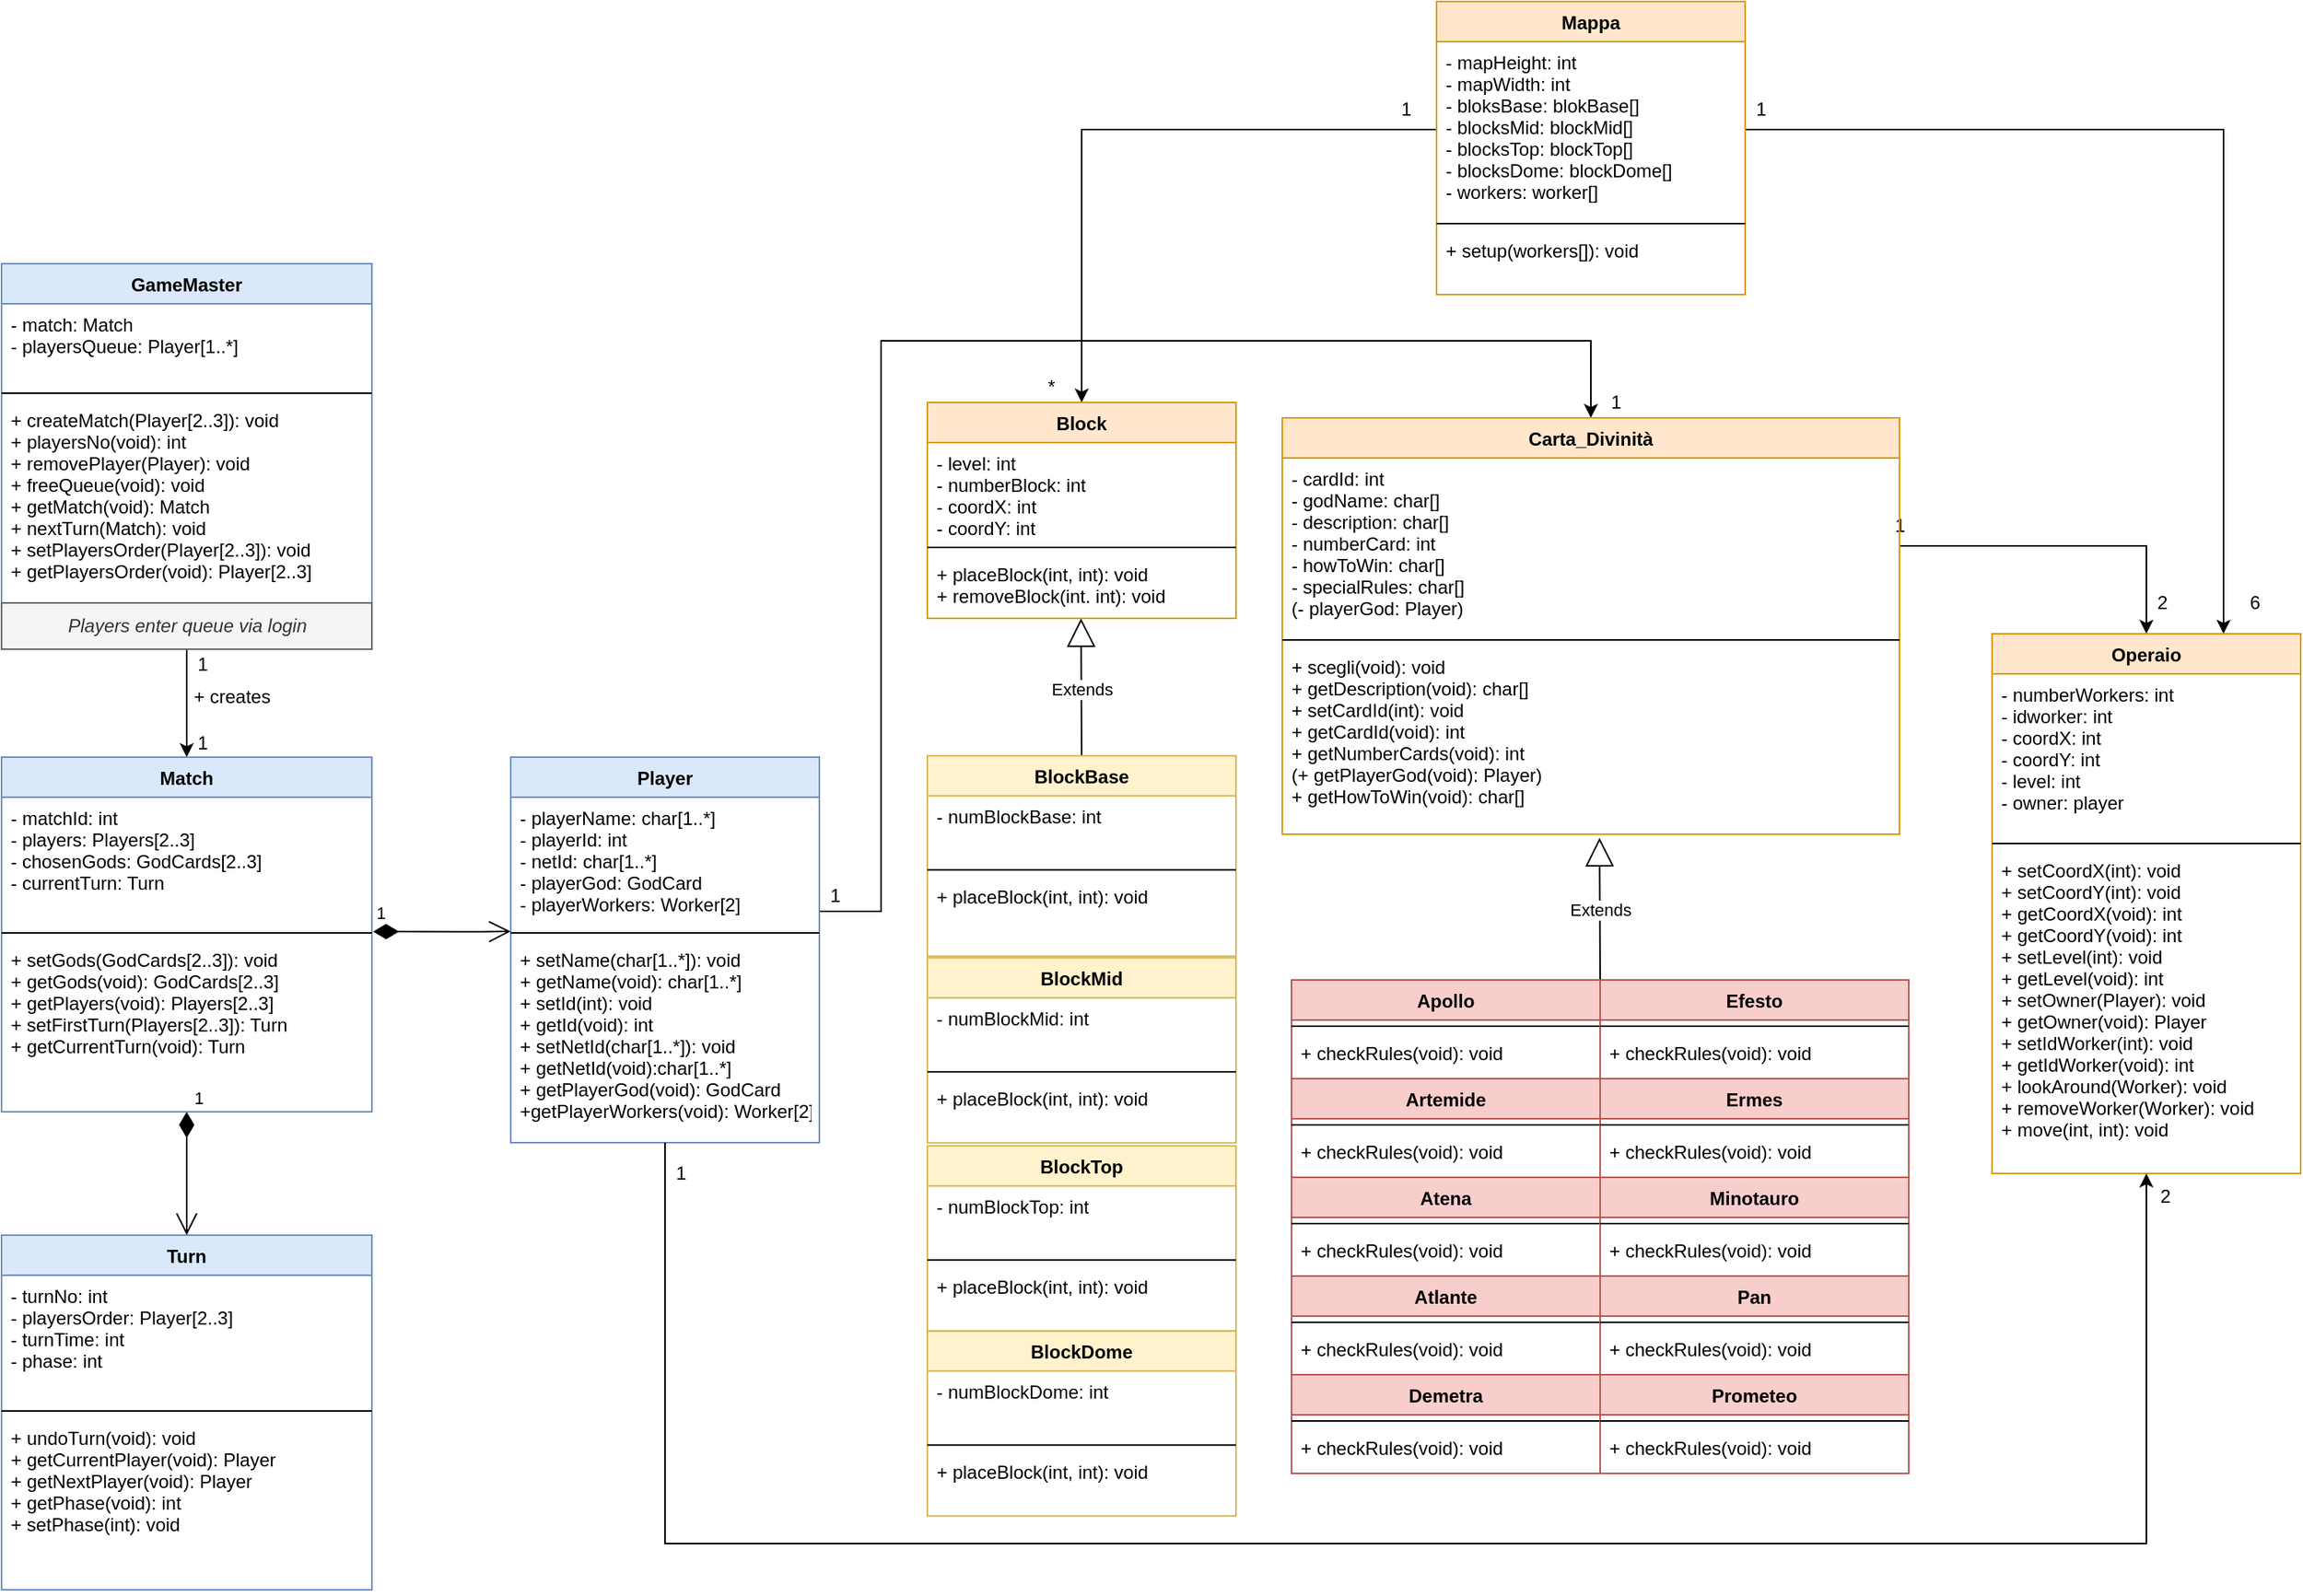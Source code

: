 <mxfile version="12.8.5" type="device"><diagram id="DSFFDYh1hTXm7wN9btUD" name="Page-1"><mxGraphModel dx="865" dy="1585" grid="1" gridSize="10" guides="1" tooltips="1" connect="1" arrows="1" fold="1" page="1" pageScale="1" pageWidth="827" pageHeight="1169" math="0" shadow="0"><root><mxCell id="0"/><mxCell id="1" parent="0"/><mxCell id="mtcGTTgKp7FWk8cJNMP0-1" value="GameMaster" style="swimlane;fontStyle=1;align=center;verticalAlign=top;childLayout=stackLayout;horizontal=1;startSize=26;horizontalStack=0;resizeParent=1;resizeParentMax=0;resizeLast=0;collapsible=1;marginBottom=0;fillColor=#dae8fc;strokeColor=#6c8ebf;" parent="1" vertex="1"><mxGeometry x="40" y="40" width="240" height="220" as="geometry"/></mxCell><mxCell id="mtcGTTgKp7FWk8cJNMP0-2" value="- match: Match&#10;- playersQueue: Player[1..*]&#10;" style="text;strokeColor=none;fillColor=none;align=left;verticalAlign=top;spacingLeft=4;spacingRight=4;overflow=hidden;rotatable=0;points=[[0,0.5],[1,0.5]];portConstraint=eastwest;" parent="mtcGTTgKp7FWk8cJNMP0-1" vertex="1"><mxGeometry y="26" width="240" height="54" as="geometry"/></mxCell><mxCell id="mtcGTTgKp7FWk8cJNMP0-3" value="" style="line;strokeWidth=1;fillColor=none;align=left;verticalAlign=middle;spacingTop=-1;spacingLeft=3;spacingRight=3;rotatable=0;labelPosition=right;points=[];portConstraint=eastwest;" parent="mtcGTTgKp7FWk8cJNMP0-1" vertex="1"><mxGeometry y="80" width="240" height="8" as="geometry"/></mxCell><mxCell id="mtcGTTgKp7FWk8cJNMP0-4" value="+ createMatch(Player[2..3]): void&#10;+ playersNo(void): int&#10;+ removePlayer(Player): void&#10;+ freeQueue(void): void&#10;+ getMatch(void): Match&#10;+ nextTurn(Match): void&#10;+ setPlayersOrder(Player[2..3]): void&#10;+ getPlayersOrder(void): Player[2..3]&#10;" style="text;strokeColor=none;fillColor=none;align=left;verticalAlign=top;spacingLeft=4;spacingRight=4;overflow=hidden;rotatable=0;points=[[0,0.5],[1,0.5]];portConstraint=eastwest;" parent="mtcGTTgKp7FWk8cJNMP0-1" vertex="1"><mxGeometry y="88" width="240" height="132" as="geometry"/></mxCell><mxCell id="mtcGTTgKp7FWk8cJNMP0-15" style="edgeStyle=orthogonalEdgeStyle;rounded=0;orthogonalLoop=1;jettySize=auto;html=1;entryX=0.5;entryY=0;entryDx=0;entryDy=0;" parent="1" source="mtcGTTgKp7FWk8cJNMP0-13" target="aNDrza3fnAuUQvZ54y8S-54" edge="1"><mxGeometry relative="1" as="geometry"><mxPoint x="160" y="370" as="targetPoint"/></mxGeometry></mxCell><mxCell id="mtcGTTgKp7FWk8cJNMP0-13" value="Players enter queue via login" style="html=1;dropTarget=0;fillColor=#f5f5f5;strokeColor=#666666;fontColor=#333333;glass=0;rounded=0;shadow=0;comic=0;fontStyle=2" parent="1" vertex="1"><mxGeometry x="40" y="260" width="240" height="30" as="geometry"/></mxCell><mxCell id="mtcGTTgKp7FWk8cJNMP0-16" value="1" style="text;html=1;align=center;verticalAlign=middle;resizable=0;points=[];autosize=1;" parent="1" vertex="1"><mxGeometry x="160" y="290" width="20" height="20" as="geometry"/></mxCell><mxCell id="mtcGTTgKp7FWk8cJNMP0-17" value="1" style="text;html=1;align=center;verticalAlign=middle;resizable=0;points=[];autosize=1;" parent="1" vertex="1"><mxGeometry x="160" y="341" width="20" height="20" as="geometry"/></mxCell><mxCell id="mtcGTTgKp7FWk8cJNMP0-18" value="+ creates" style="text;html=1;align=center;verticalAlign=middle;resizable=0;points=[];autosize=1;" parent="1" vertex="1"><mxGeometry x="154" y="311" width="70" height="20" as="geometry"/></mxCell><mxCell id="mtcGTTgKp7FWk8cJNMP0-22" value="1" style="endArrow=open;html=1;endSize=12;startArrow=diamondThin;startSize=14;startFill=1;edgeStyle=orthogonalEdgeStyle;align=left;verticalAlign=bottom;entryX=0.5;entryY=0;entryDx=0;entryDy=0;" parent="1" source="aNDrza3fnAuUQvZ54y8S-57" target="aNDrza3fnAuUQvZ54y8S-58" edge="1"><mxGeometry x="-1" y="3" relative="1" as="geometry"><mxPoint x="170" y="689.17" as="sourcePoint"/><mxPoint x="330" y="631" as="targetPoint"/><Array as="points"><mxPoint x="160" y="641"/><mxPoint x="160" y="641"/></Array></mxGeometry></mxCell><mxCell id="aNDrza3fnAuUQvZ54y8S-58" value="Turn" style="swimlane;fontStyle=1;align=center;verticalAlign=top;childLayout=stackLayout;horizontal=1;startSize=26;horizontalStack=0;resizeParent=1;resizeParentMax=0;resizeLast=0;collapsible=1;marginBottom=0;fillColor=#dae8fc;strokeColor=#6c8ebf;" parent="1" vertex="1"><mxGeometry x="40" y="670" width="240" height="230" as="geometry"/></mxCell><mxCell id="G9c67qoCV8UoM2n5RuRE-8" value="- turnNo: int&#10;- playersOrder: Player[2..3]&#10;- turnTime: int&#10;- phase: int" style="text;strokeColor=none;fillColor=none;align=left;verticalAlign=top;spacingLeft=4;spacingRight=4;overflow=hidden;rotatable=0;points=[[0,0.5],[1,0.5]];portConstraint=eastwest;" parent="aNDrza3fnAuUQvZ54y8S-58" vertex="1"><mxGeometry y="26" width="240" height="84" as="geometry"/></mxCell><mxCell id="aNDrza3fnAuUQvZ54y8S-60" value="" style="line;strokeWidth=1;fillColor=none;align=left;verticalAlign=middle;spacingTop=-1;spacingLeft=3;spacingRight=3;rotatable=0;labelPosition=right;points=[];portConstraint=eastwest;" parent="aNDrza3fnAuUQvZ54y8S-58" vertex="1"><mxGeometry y="110" width="240" height="8" as="geometry"/></mxCell><mxCell id="aNDrza3fnAuUQvZ54y8S-61" value="+ undoTurn(void): void&#10;+ getCurrentPlayer(void): Player&#10;+ getNextPlayer(void): Player&#10;+ getPhase(void): int&#10;+ setPhase(int): void" style="text;strokeColor=none;fillColor=none;align=left;verticalAlign=top;spacingLeft=4;spacingRight=4;overflow=hidden;rotatable=0;points=[[0,0.5],[1,0.5]];portConstraint=eastwest;" parent="aNDrza3fnAuUQvZ54y8S-58" vertex="1"><mxGeometry y="118" width="240" height="112" as="geometry"/></mxCell><mxCell id="aNDrza3fnAuUQvZ54y8S-54" value="Match" style="swimlane;fontStyle=1;align=center;verticalAlign=top;childLayout=stackLayout;horizontal=1;startSize=26;horizontalStack=0;resizeParent=1;resizeParentMax=0;resizeLast=0;collapsible=1;marginBottom=0;fillColor=#dae8fc;strokeColor=#6c8ebf;" parent="1" vertex="1"><mxGeometry x="40" y="360" width="240" height="230" as="geometry"/></mxCell><mxCell id="aNDrza3fnAuUQvZ54y8S-55" value="- matchId: int&#10;- players: Players[2..3]&#10;- chosenGods: GodCards[2..3]&#10;- currentTurn: Turn" style="text;strokeColor=none;fillColor=none;align=left;verticalAlign=top;spacingLeft=4;spacingRight=4;overflow=hidden;rotatable=0;points=[[0,0.5],[1,0.5]];portConstraint=eastwest;" parent="aNDrza3fnAuUQvZ54y8S-54" vertex="1"><mxGeometry y="26" width="240" height="84" as="geometry"/></mxCell><mxCell id="aNDrza3fnAuUQvZ54y8S-56" value="" style="line;strokeWidth=1;fillColor=none;align=left;verticalAlign=middle;spacingTop=-1;spacingLeft=3;spacingRight=3;rotatable=0;labelPosition=right;points=[];portConstraint=eastwest;" parent="aNDrza3fnAuUQvZ54y8S-54" vertex="1"><mxGeometry y="110" width="240" height="8" as="geometry"/></mxCell><mxCell id="aNDrza3fnAuUQvZ54y8S-57" value="+ setGods(GodCards[2..3]): void&#10;+ getGods(void): GodCards[2..3]&#10;+ getPlayers(void): Players[2..3]&#10;+ setFirstTurn(Players[2..3]): Turn&#10;+ getCurrentTurn(void): Turn" style="text;strokeColor=none;fillColor=none;align=left;verticalAlign=top;spacingLeft=4;spacingRight=4;overflow=hidden;rotatable=0;points=[[0,0.5],[1,0.5]];portConstraint=eastwest;" parent="aNDrza3fnAuUQvZ54y8S-54" vertex="1"><mxGeometry y="118" width="240" height="112" as="geometry"/></mxCell><mxCell id="mtcGTTgKp7FWk8cJNMP0-37" style="edgeStyle=orthogonalEdgeStyle;rounded=0;orthogonalLoop=1;jettySize=auto;html=1;entryX=0.5;entryY=0;entryDx=0;entryDy=0;" parent="1" source="aNDrza3fnAuUQvZ54y8S-1" target="aNDrza3fnAuUQvZ54y8S-82" edge="1"><mxGeometry relative="1" as="geometry"><Array as="points"><mxPoint x="610" y="460"/><mxPoint x="610" y="90"/><mxPoint x="1070" y="90"/></Array></mxGeometry></mxCell><mxCell id="aNDrza3fnAuUQvZ54y8S-1" value="Player" style="swimlane;fontStyle=1;align=center;verticalAlign=top;childLayout=stackLayout;horizontal=1;startSize=26;horizontalStack=0;resizeParent=1;resizeParentMax=0;resizeLast=0;collapsible=1;marginBottom=0;fillColor=#dae8fc;strokeColor=#6c8ebf;" parent="1" vertex="1"><mxGeometry x="370" y="360" width="200" height="250" as="geometry"/></mxCell><mxCell id="aNDrza3fnAuUQvZ54y8S-2" value="- playerName: char[1..*]&#10;- playerId: int&#10;- netId: char[1..*]&#10;- playerGod: GodCard&#10;- playerWorkers: Worker[2]" style="text;strokeColor=none;fillColor=none;align=left;verticalAlign=top;spacingLeft=4;spacingRight=4;overflow=hidden;rotatable=0;points=[[0,0.5],[1,0.5]];portConstraint=eastwest;" parent="aNDrza3fnAuUQvZ54y8S-1" vertex="1"><mxGeometry y="26" width="200" height="84" as="geometry"/></mxCell><mxCell id="aNDrza3fnAuUQvZ54y8S-90" value="" style="line;strokeWidth=1;fillColor=none;align=left;verticalAlign=middle;spacingTop=-1;spacingLeft=3;spacingRight=3;rotatable=0;labelPosition=right;points=[];portConstraint=eastwest;" parent="aNDrza3fnAuUQvZ54y8S-1" vertex="1"><mxGeometry y="110" width="200" height="8" as="geometry"/></mxCell><mxCell id="aNDrza3fnAuUQvZ54y8S-4" value="+ setName(char[1..*]): void&#10;+ getName(void): char[1..*]&#10;+ setId(int): void&#10;+ getId(void): int&#10;+ setNetId(char[1..*]): void&#10;+ getNetId(void):char[1..*]&#10;+ getPlayerGod(void): GodCard&#10;+getPlayerWorkers(void): Worker[2]&#10;" style="text;strokeColor=none;fillColor=none;align=left;verticalAlign=top;spacingLeft=4;spacingRight=4;overflow=hidden;rotatable=0;points=[[0,0.5],[1,0.5]];portConstraint=eastwest;" parent="aNDrza3fnAuUQvZ54y8S-1" vertex="1"><mxGeometry y="118" width="200" height="132" as="geometry"/></mxCell><mxCell id="mtcGTTgKp7FWk8cJNMP0-25" value="1" style="endArrow=open;html=1;endSize=12;startArrow=diamondThin;startSize=14;startFill=1;edgeStyle=orthogonalEdgeStyle;align=left;verticalAlign=bottom;exitX=1.003;exitY=0.396;exitDx=0;exitDy=0;exitPerimeter=0;" parent="1" source="aNDrza3fnAuUQvZ54y8S-56" edge="1"><mxGeometry x="-1" y="3" relative="1" as="geometry"><mxPoint x="330" y="610" as="sourcePoint"/><mxPoint x="370" y="473" as="targetPoint"/><Array as="points"><mxPoint x="350" y="473"/><mxPoint x="350" y="473"/></Array></mxGeometry></mxCell><mxCell id="mtcGTTgKp7FWk8cJNMP0-26" style="edgeStyle=orthogonalEdgeStyle;rounded=0;orthogonalLoop=1;jettySize=auto;html=1;entryX=0.5;entryY=0;entryDx=0;entryDy=0;" parent="1" source="aNDrza3fnAuUQvZ54y8S-83" target="aNDrza3fnAuUQvZ54y8S-16" edge="1"><mxGeometry relative="1" as="geometry"/></mxCell><mxCell id="mtcGTTgKp7FWk8cJNMP0-27" value="1" style="text;html=1;align=center;verticalAlign=middle;resizable=0;points=[];autosize=1;" parent="1" vertex="1"><mxGeometry x="1260" y="200" width="20" height="20" as="geometry"/></mxCell><mxCell id="mtcGTTgKp7FWk8cJNMP0-28" value="2" style="text;html=1;align=center;verticalAlign=middle;resizable=0;points=[];autosize=1;" parent="1" vertex="1"><mxGeometry x="1430" y="250" width="20" height="20" as="geometry"/></mxCell><mxCell id="mtcGTTgKp7FWk8cJNMP0-29" value="Extends" style="endArrow=block;endSize=16;endFill=0;html=1;exitX=0;exitY=0;exitDx=0;exitDy=0;entryX=0.514;entryY=1.019;entryDx=0;entryDy=0;entryPerimeter=0;" parent="1" source="G9c67qoCV8UoM2n5RuRE-36" target="aNDrza3fnAuUQvZ54y8S-85" edge="1"><mxGeometry width="160" relative="1" as="geometry"><mxPoint x="990" y="470.0" as="sourcePoint"/><mxPoint x="1150" y="470.0" as="targetPoint"/></mxGeometry></mxCell><mxCell id="mtcGTTgKp7FWk8cJNMP0-30" value="Extends" style="endArrow=block;endSize=16;endFill=0;html=1;exitX=0;exitY=0;exitDx=0;exitDy=0;entryX=0.514;entryY=1.019;entryDx=0;entryDy=0;entryPerimeter=0;" parent="1" edge="1"><mxGeometry width="160" relative="1" as="geometry"><mxPoint x="739.98" y="362.18" as="sourcePoint"/><mxPoint x="739.58" y="269.998" as="targetPoint"/></mxGeometry></mxCell><mxCell id="mtcGTTgKp7FWk8cJNMP0-31" style="edgeStyle=orthogonalEdgeStyle;rounded=0;orthogonalLoop=1;jettySize=auto;html=1;entryX=0.75;entryY=0;entryDx=0;entryDy=0;" parent="1" source="aNDrza3fnAuUQvZ54y8S-30" target="aNDrza3fnAuUQvZ54y8S-16" edge="1"><mxGeometry relative="1" as="geometry"/></mxCell><mxCell id="mtcGTTgKp7FWk8cJNMP0-32" style="edgeStyle=orthogonalEdgeStyle;rounded=0;orthogonalLoop=1;jettySize=auto;html=1;" parent="1" source="aNDrza3fnAuUQvZ54y8S-30" target="aNDrza3fnAuUQvZ54y8S-86" edge="1"><mxGeometry relative="1" as="geometry"/></mxCell><mxCell id="aNDrza3fnAuUQvZ54y8S-82" value="Carta_Divinità" style="swimlane;fontStyle=1;align=center;verticalAlign=top;childLayout=stackLayout;horizontal=1;startSize=26;horizontalStack=0;resizeParent=1;resizeParentMax=0;resizeLast=0;collapsible=1;marginBottom=0;fillColor=#ffe6cc;strokeColor=#d79b00;" parent="1" vertex="1"><mxGeometry x="870" y="140" width="400" height="270" as="geometry"/></mxCell><mxCell id="aNDrza3fnAuUQvZ54y8S-83" value="- cardId: int&#10;- godName: char[]&#10;- description: char[]&#10;- numberCard: int&#10;- howToWin: char[]&#10;- specialRules: char[]&#10;(- playerGod: Player)" style="text;strokeColor=none;fillColor=none;align=left;verticalAlign=top;spacingLeft=4;spacingRight=4;overflow=hidden;rotatable=0;points=[[0,0.5],[1,0.5]];portConstraint=eastwest;" parent="aNDrza3fnAuUQvZ54y8S-82" vertex="1"><mxGeometry y="26" width="400" height="114" as="geometry"/></mxCell><mxCell id="aNDrza3fnAuUQvZ54y8S-84" value="" style="line;strokeWidth=1;fillColor=none;align=left;verticalAlign=middle;spacingTop=-1;spacingLeft=3;spacingRight=3;rotatable=0;labelPosition=right;points=[];portConstraint=eastwest;" parent="aNDrza3fnAuUQvZ54y8S-82" vertex="1"><mxGeometry y="140" width="400" height="8" as="geometry"/></mxCell><mxCell id="aNDrza3fnAuUQvZ54y8S-85" value="+ scegli(void): void&#10;+ getDescription(void): char[]&#10;+ setCardId(int): void&#10;+ getCardId(void): int&#10;+ getNumberCards(void): int&#10;(+ getPlayerGod(void): Player)&#10;+ getHowToWin(void): char[]" style="text;strokeColor=none;fillColor=none;align=left;verticalAlign=top;spacingLeft=4;spacingRight=4;overflow=hidden;rotatable=0;points=[[0,0.5],[1,0.5]];portConstraint=eastwest;" parent="aNDrza3fnAuUQvZ54y8S-82" vertex="1"><mxGeometry y="148" width="400" height="122" as="geometry"/></mxCell><mxCell id="aNDrza3fnAuUQvZ54y8S-86" value="Block" style="swimlane;fontStyle=1;align=center;verticalAlign=top;childLayout=stackLayout;horizontal=1;startSize=26;horizontalStack=0;resizeParent=1;resizeParentMax=0;resizeLast=0;collapsible=1;marginBottom=0;fillColor=#ffe6cc;strokeColor=#d79b00;" parent="1" vertex="1"><mxGeometry x="640" y="130" width="200" height="140" as="geometry"/></mxCell><mxCell id="aNDrza3fnAuUQvZ54y8S-87" value="- level: int&#10;- numberBlock: int&#10;- coordX: int&#10;- coordY: int" style="text;strokeColor=none;fillColor=none;align=left;verticalAlign=top;spacingLeft=4;spacingRight=4;overflow=hidden;rotatable=0;points=[[0,0.5],[1,0.5]];portConstraint=eastwest;" parent="aNDrza3fnAuUQvZ54y8S-86" vertex="1"><mxGeometry y="26" width="200" height="64" as="geometry"/></mxCell><mxCell id="aNDrza3fnAuUQvZ54y8S-88" value="" style="line;strokeWidth=1;fillColor=none;align=left;verticalAlign=middle;spacingTop=-1;spacingLeft=3;spacingRight=3;rotatable=0;labelPosition=right;points=[];portConstraint=eastwest;" parent="aNDrza3fnAuUQvZ54y8S-86" vertex="1"><mxGeometry y="90" width="200" height="8" as="geometry"/></mxCell><mxCell id="aNDrza3fnAuUQvZ54y8S-89" value="+ placeBlock(int, int): void&#10;+ removeBlock(int. int): void" style="text;strokeColor=none;fillColor=none;align=left;verticalAlign=top;spacingLeft=4;spacingRight=4;overflow=hidden;rotatable=0;points=[[0,0.5],[1,0.5]];portConstraint=eastwest;" parent="aNDrza3fnAuUQvZ54y8S-86" vertex="1"><mxGeometry y="98" width="200" height="42" as="geometry"/></mxCell><mxCell id="aNDrza3fnAuUQvZ54y8S-16" value="Operaio" style="swimlane;fontStyle=1;align=center;verticalAlign=top;childLayout=stackLayout;horizontal=1;startSize=26;horizontalStack=0;resizeParent=1;resizeParentMax=0;resizeLast=0;collapsible=1;marginBottom=0;fillColor=#ffe6cc;strokeColor=#d79b00;" parent="1" vertex="1"><mxGeometry x="1330" y="280.0" width="200" height="350" as="geometry"/></mxCell><mxCell id="aNDrza3fnAuUQvZ54y8S-18" value="- numberWorkers: int&#10;- idworker: int&#10;- coordX: int&#10;- coordY: int&#10;- level: int&#10;- owner: player" style="text;strokeColor=none;fillColor=none;align=left;verticalAlign=top;spacingLeft=4;spacingRight=4;overflow=hidden;rotatable=0;points=[[0,0.5],[1,0.5]];portConstraint=eastwest;" parent="aNDrza3fnAuUQvZ54y8S-16" vertex="1"><mxGeometry y="26" width="200" height="106" as="geometry"/></mxCell><mxCell id="aNDrza3fnAuUQvZ54y8S-17" value="" style="line;strokeWidth=1;fillColor=none;align=left;verticalAlign=middle;spacingTop=-1;spacingLeft=3;spacingRight=3;rotatable=0;labelPosition=right;points=[];portConstraint=eastwest;" parent="aNDrza3fnAuUQvZ54y8S-16" vertex="1"><mxGeometry y="132" width="200" height="8" as="geometry"/></mxCell><mxCell id="aNDrza3fnAuUQvZ54y8S-19" value="+ setCoordX(int): void&#10;+ setCoordY(int): void&#10;+ getCoordX(void): int&#10;+ getCoordY(void): int&#10;+ setLevel(int): void&#10;+ getLevel(void): int&#10;+ setOwner(Player): void&#10;+ getOwner(void): Player&#10;+ setIdWorker(int): void&#10;+ getIdWorker(void): int&#10;+ lookAround(Worker): void&#10;+ removeWorker(Worker): void&#10;+ move(int, int): void" style="text;strokeColor=none;fillColor=none;align=left;verticalAlign=top;spacingLeft=4;spacingRight=4;overflow=hidden;rotatable=0;points=[[0,0.5],[1,0.5]];portConstraint=eastwest;" parent="aNDrza3fnAuUQvZ54y8S-16" vertex="1"><mxGeometry y="140" width="200" height="210" as="geometry"/></mxCell><mxCell id="aNDrza3fnAuUQvZ54y8S-48" value="BlockDome" style="swimlane;fontStyle=1;align=center;verticalAlign=top;childLayout=stackLayout;horizontal=1;startSize=26;horizontalStack=0;resizeParent=1;resizeParentMax=0;resizeLast=0;collapsible=1;marginBottom=0;fillColor=#fff2cc;strokeColor=#d6b656;" parent="1" vertex="1"><mxGeometry x="640" y="732.18" width="200" height="120" as="geometry"/></mxCell><mxCell id="aNDrza3fnAuUQvZ54y8S-50" value="- numBlockDome: int&#10;" style="text;strokeColor=none;fillColor=none;align=left;verticalAlign=top;spacingLeft=4;spacingRight=4;overflow=hidden;rotatable=0;points=[[0,0.5],[1,0.5]];portConstraint=eastwest;" parent="aNDrza3fnAuUQvZ54y8S-48" vertex="1"><mxGeometry y="26" width="200" height="44" as="geometry"/></mxCell><mxCell id="aNDrza3fnAuUQvZ54y8S-49" value="" style="line;strokeWidth=1;fillColor=none;align=left;verticalAlign=middle;spacingTop=-1;spacingLeft=3;spacingRight=3;rotatable=0;labelPosition=right;points=[];portConstraint=eastwest;" parent="aNDrza3fnAuUQvZ54y8S-48" vertex="1"><mxGeometry y="70" width="200" height="8" as="geometry"/></mxCell><mxCell id="aNDrza3fnAuUQvZ54y8S-51" value="+ placeBlock(int, int): void&#10;" style="text;strokeColor=none;fillColor=none;align=left;verticalAlign=top;spacingLeft=4;spacingRight=4;overflow=hidden;rotatable=0;points=[[0,0.5],[1,0.5]];portConstraint=eastwest;" parent="aNDrza3fnAuUQvZ54y8S-48" vertex="1"><mxGeometry y="78" width="200" height="42" as="geometry"/></mxCell><mxCell id="aNDrza3fnAuUQvZ54y8S-32" value="BlockBase" style="swimlane;fontStyle=1;align=center;verticalAlign=top;childLayout=stackLayout;horizontal=1;startSize=26;horizontalStack=0;resizeParent=1;resizeParentMax=0;resizeLast=0;collapsible=1;marginBottom=0;fillColor=#fff2cc;strokeColor=#d6b656;" parent="1" vertex="1"><mxGeometry x="640" y="359.18" width="200" height="130" as="geometry"/></mxCell><mxCell id="aNDrza3fnAuUQvZ54y8S-34" value="- numBlockBase: int&#10;" style="text;strokeColor=none;fillColor=none;align=left;verticalAlign=top;spacingLeft=4;spacingRight=4;overflow=hidden;rotatable=0;points=[[0,0.5],[1,0.5]];portConstraint=eastwest;" parent="aNDrza3fnAuUQvZ54y8S-32" vertex="1"><mxGeometry y="26" width="200" height="44" as="geometry"/></mxCell><mxCell id="aNDrza3fnAuUQvZ54y8S-33" value="" style="line;strokeWidth=1;fillColor=none;align=left;verticalAlign=middle;spacingTop=-1;spacingLeft=3;spacingRight=3;rotatable=0;labelPosition=right;points=[];portConstraint=eastwest;" parent="aNDrza3fnAuUQvZ54y8S-32" vertex="1"><mxGeometry y="70" width="200" height="8" as="geometry"/></mxCell><mxCell id="aNDrza3fnAuUQvZ54y8S-35" value="+ placeBlock(int, int): void&#10;" style="text;align=left;verticalAlign=top;spacingLeft=4;spacingRight=4;overflow=hidden;rotatable=0;points=[[0,0.5],[1,0.5]];portConstraint=eastwest;" parent="aNDrza3fnAuUQvZ54y8S-32" vertex="1"><mxGeometry y="78" width="200" height="52" as="geometry"/></mxCell><mxCell id="aNDrza3fnAuUQvZ54y8S-40" value="BlockTop" style="swimlane;fontStyle=1;align=center;verticalAlign=top;childLayout=stackLayout;horizontal=1;startSize=26;horizontalStack=0;resizeParent=1;resizeParentMax=0;resizeLast=0;collapsible=1;marginBottom=0;fillColor=#fff2cc;strokeColor=#d6b656;" parent="1" vertex="1"><mxGeometry x="640" y="612.18" width="200" height="120" as="geometry"/></mxCell><mxCell id="aNDrza3fnAuUQvZ54y8S-42" value="- numBlockTop: int&#10;" style="text;strokeColor=none;fillColor=none;align=left;verticalAlign=top;spacingLeft=4;spacingRight=4;overflow=hidden;rotatable=0;points=[[0,0.5],[1,0.5]];portConstraint=eastwest;" parent="aNDrza3fnAuUQvZ54y8S-40" vertex="1"><mxGeometry y="26" width="200" height="44" as="geometry"/></mxCell><mxCell id="aNDrza3fnAuUQvZ54y8S-41" value="" style="line;strokeWidth=1;fillColor=none;align=left;verticalAlign=middle;spacingTop=-1;spacingLeft=3;spacingRight=3;rotatable=0;labelPosition=right;points=[];portConstraint=eastwest;" parent="aNDrza3fnAuUQvZ54y8S-40" vertex="1"><mxGeometry y="70" width="200" height="8" as="geometry"/></mxCell><mxCell id="aNDrza3fnAuUQvZ54y8S-43" value="+ placeBlock(int, int): void&#10;" style="text;strokeColor=none;fillColor=none;align=left;verticalAlign=top;spacingLeft=4;spacingRight=4;overflow=hidden;rotatable=0;points=[[0,0.5],[1,0.5]];portConstraint=eastwest;" parent="aNDrza3fnAuUQvZ54y8S-40" vertex="1"><mxGeometry y="78" width="200" height="42" as="geometry"/></mxCell><mxCell id="aNDrza3fnAuUQvZ54y8S-36" value="BlockMid" style="swimlane;fontStyle=1;align=center;verticalAlign=top;childLayout=stackLayout;horizontal=1;startSize=26;horizontalStack=0;resizeParent=1;resizeParentMax=0;resizeLast=0;collapsible=1;marginBottom=0;fillColor=#fff2cc;strokeColor=#d6b656;" parent="1" vertex="1"><mxGeometry x="640" y="490.18" width="200" height="120" as="geometry"/></mxCell><mxCell id="aNDrza3fnAuUQvZ54y8S-38" value="- numBlockMid: int&#10;" style="text;strokeColor=none;fillColor=none;align=left;verticalAlign=top;spacingLeft=4;spacingRight=4;overflow=hidden;rotatable=0;points=[[0,0.5],[1,0.5]];portConstraint=eastwest;" parent="aNDrza3fnAuUQvZ54y8S-36" vertex="1"><mxGeometry y="26" width="200" height="44" as="geometry"/></mxCell><mxCell id="aNDrza3fnAuUQvZ54y8S-37" value="" style="line;strokeWidth=1;fillColor=none;align=left;verticalAlign=middle;spacingTop=-1;spacingLeft=3;spacingRight=3;rotatable=0;labelPosition=right;points=[];portConstraint=eastwest;" parent="aNDrza3fnAuUQvZ54y8S-36" vertex="1"><mxGeometry y="70" width="200" height="8" as="geometry"/></mxCell><mxCell id="aNDrza3fnAuUQvZ54y8S-39" value="+ placeBlock(int, int): void&#10;" style="text;strokeColor=none;fillColor=none;align=left;verticalAlign=top;spacingLeft=4;spacingRight=4;overflow=hidden;rotatable=0;points=[[0,0.5],[1,0.5]];portConstraint=eastwest;" parent="aNDrza3fnAuUQvZ54y8S-36" vertex="1"><mxGeometry y="78" width="200" height="42" as="geometry"/></mxCell><mxCell id="aNDrza3fnAuUQvZ54y8S-12" value="Apollo" style="swimlane;fontStyle=1;align=center;verticalAlign=top;childLayout=stackLayout;horizontal=1;startSize=26;horizontalStack=0;resizeParent=1;resizeParentMax=0;resizeLast=0;collapsible=1;marginBottom=0;fillColor=#f8cecc;strokeColor=#b85450;" parent="1" vertex="1"><mxGeometry x="876" y="504.5" width="200" height="64" as="geometry"/></mxCell><mxCell id="aNDrza3fnAuUQvZ54y8S-13" value="" style="line;strokeWidth=1;align=left;verticalAlign=middle;spacingTop=-1;spacingLeft=3;spacingRight=3;rotatable=0;labelPosition=right;points=[];portConstraint=eastwest;" parent="aNDrza3fnAuUQvZ54y8S-12" vertex="1"><mxGeometry y="26" width="200" height="8" as="geometry"/></mxCell><mxCell id="aNDrza3fnAuUQvZ54y8S-15" value="+ checkRules(void): void" style="text;align=left;verticalAlign=top;spacingLeft=4;spacingRight=4;overflow=hidden;rotatable=0;points=[[0,0.5],[1,0.5]];portConstraint=eastwest;" parent="aNDrza3fnAuUQvZ54y8S-12" vertex="1"><mxGeometry y="34" width="200" height="30" as="geometry"/></mxCell><mxCell id="G9c67qoCV8UoM2n5RuRE-24" value="Artemide" style="swimlane;fontStyle=1;align=center;verticalAlign=top;childLayout=stackLayout;horizontal=1;startSize=26;horizontalStack=0;resizeParent=1;resizeParentMax=0;resizeLast=0;collapsible=1;marginBottom=0;fillColor=#f8cecc;strokeColor=#b85450;" parent="1" vertex="1"><mxGeometry x="876" y="568.5" width="200" height="64" as="geometry"/></mxCell><mxCell id="G9c67qoCV8UoM2n5RuRE-25" value="" style="line;strokeWidth=1;align=left;verticalAlign=middle;spacingTop=-1;spacingLeft=3;spacingRight=3;rotatable=0;labelPosition=right;points=[];portConstraint=eastwest;" parent="G9c67qoCV8UoM2n5RuRE-24" vertex="1"><mxGeometry y="26" width="200" height="8" as="geometry"/></mxCell><mxCell id="G9c67qoCV8UoM2n5RuRE-26" value="+ checkRules(void): void" style="text;align=left;verticalAlign=top;spacingLeft=4;spacingRight=4;overflow=hidden;rotatable=0;points=[[0,0.5],[1,0.5]];portConstraint=eastwest;" parent="G9c67qoCV8UoM2n5RuRE-24" vertex="1"><mxGeometry y="34" width="200" height="30" as="geometry"/></mxCell><mxCell id="G9c67qoCV8UoM2n5RuRE-27" value="Atena" style="swimlane;fontStyle=1;align=center;verticalAlign=top;childLayout=stackLayout;horizontal=1;startSize=26;horizontalStack=0;resizeParent=1;resizeParentMax=0;resizeLast=0;collapsible=1;marginBottom=0;fillColor=#f8cecc;strokeColor=#b85450;" parent="1" vertex="1"><mxGeometry x="876" y="632.5" width="200" height="64" as="geometry"/></mxCell><mxCell id="G9c67qoCV8UoM2n5RuRE-28" value="" style="line;strokeWidth=1;align=left;verticalAlign=middle;spacingTop=-1;spacingLeft=3;spacingRight=3;rotatable=0;labelPosition=right;points=[];portConstraint=eastwest;" parent="G9c67qoCV8UoM2n5RuRE-27" vertex="1"><mxGeometry y="26" width="200" height="8" as="geometry"/></mxCell><mxCell id="G9c67qoCV8UoM2n5RuRE-29" value="+ checkRules(void): void" style="text;align=left;verticalAlign=top;spacingLeft=4;spacingRight=4;overflow=hidden;rotatable=0;points=[[0,0.5],[1,0.5]];portConstraint=eastwest;" parent="G9c67qoCV8UoM2n5RuRE-27" vertex="1"><mxGeometry y="34" width="200" height="30" as="geometry"/></mxCell><mxCell id="G9c67qoCV8UoM2n5RuRE-30" value="Atlante" style="swimlane;fontStyle=1;align=center;verticalAlign=top;childLayout=stackLayout;horizontal=1;startSize=26;horizontalStack=0;resizeParent=1;resizeParentMax=0;resizeLast=0;collapsible=1;marginBottom=0;fillColor=#f8cecc;strokeColor=#b85450;" parent="1" vertex="1"><mxGeometry x="876" y="696.5" width="200" height="64" as="geometry"/></mxCell><mxCell id="G9c67qoCV8UoM2n5RuRE-31" value="" style="line;strokeWidth=1;align=left;verticalAlign=middle;spacingTop=-1;spacingLeft=3;spacingRight=3;rotatable=0;labelPosition=right;points=[];portConstraint=eastwest;" parent="G9c67qoCV8UoM2n5RuRE-30" vertex="1"><mxGeometry y="26" width="200" height="8" as="geometry"/></mxCell><mxCell id="G9c67qoCV8UoM2n5RuRE-32" value="+ checkRules(void): void" style="text;align=left;verticalAlign=top;spacingLeft=4;spacingRight=4;overflow=hidden;rotatable=0;points=[[0,0.5],[1,0.5]];portConstraint=eastwest;" parent="G9c67qoCV8UoM2n5RuRE-30" vertex="1"><mxGeometry y="34" width="200" height="30" as="geometry"/></mxCell><mxCell id="G9c67qoCV8UoM2n5RuRE-33" value="Demetra" style="swimlane;fontStyle=1;align=center;verticalAlign=top;childLayout=stackLayout;horizontal=1;startSize=26;horizontalStack=0;resizeParent=1;resizeParentMax=0;resizeLast=0;collapsible=1;marginBottom=0;fillColor=#f8cecc;strokeColor=#b85450;" parent="1" vertex="1"><mxGeometry x="876" y="760.5" width="200" height="64" as="geometry"/></mxCell><mxCell id="G9c67qoCV8UoM2n5RuRE-34" value="" style="line;strokeWidth=1;align=left;verticalAlign=middle;spacingTop=-1;spacingLeft=3;spacingRight=3;rotatable=0;labelPosition=right;points=[];portConstraint=eastwest;" parent="G9c67qoCV8UoM2n5RuRE-33" vertex="1"><mxGeometry y="26" width="200" height="8" as="geometry"/></mxCell><mxCell id="G9c67qoCV8UoM2n5RuRE-35" value="+ checkRules(void): void" style="text;align=left;verticalAlign=top;spacingLeft=4;spacingRight=4;overflow=hidden;rotatable=0;points=[[0,0.5],[1,0.5]];portConstraint=eastwest;" parent="G9c67qoCV8UoM2n5RuRE-33" vertex="1"><mxGeometry y="34" width="200" height="30" as="geometry"/></mxCell><mxCell id="G9c67qoCV8UoM2n5RuRE-36" value="Efesto" style="swimlane;fontStyle=1;align=center;verticalAlign=top;childLayout=stackLayout;horizontal=1;startSize=26;horizontalStack=0;resizeParent=1;resizeParentMax=0;resizeLast=0;collapsible=1;marginBottom=0;fillColor=#f8cecc;strokeColor=#b85450;" parent="1" vertex="1"><mxGeometry x="1076" y="504.5" width="200" height="64" as="geometry"/></mxCell><mxCell id="G9c67qoCV8UoM2n5RuRE-37" value="" style="line;strokeWidth=1;align=left;verticalAlign=middle;spacingTop=-1;spacingLeft=3;spacingRight=3;rotatable=0;labelPosition=right;points=[];portConstraint=eastwest;" parent="G9c67qoCV8UoM2n5RuRE-36" vertex="1"><mxGeometry y="26" width="200" height="8" as="geometry"/></mxCell><mxCell id="G9c67qoCV8UoM2n5RuRE-38" value="+ checkRules(void): void" style="text;align=left;verticalAlign=top;spacingLeft=4;spacingRight=4;overflow=hidden;rotatable=0;points=[[0,0.5],[1,0.5]];portConstraint=eastwest;" parent="G9c67qoCV8UoM2n5RuRE-36" vertex="1"><mxGeometry y="34" width="200" height="30" as="geometry"/></mxCell><mxCell id="G9c67qoCV8UoM2n5RuRE-39" value="Ermes" style="swimlane;fontStyle=1;align=center;verticalAlign=top;childLayout=stackLayout;horizontal=1;startSize=26;horizontalStack=0;resizeParent=1;resizeParentMax=0;resizeLast=0;collapsible=1;marginBottom=0;fillColor=#f8cecc;strokeColor=#b85450;" parent="1" vertex="1"><mxGeometry x="1076" y="568.5" width="200" height="64" as="geometry"/></mxCell><mxCell id="G9c67qoCV8UoM2n5RuRE-40" value="" style="line;strokeWidth=1;align=left;verticalAlign=middle;spacingTop=-1;spacingLeft=3;spacingRight=3;rotatable=0;labelPosition=right;points=[];portConstraint=eastwest;" parent="G9c67qoCV8UoM2n5RuRE-39" vertex="1"><mxGeometry y="26" width="200" height="8" as="geometry"/></mxCell><mxCell id="G9c67qoCV8UoM2n5RuRE-41" value="+ checkRules(void): void" style="text;align=left;verticalAlign=top;spacingLeft=4;spacingRight=4;overflow=hidden;rotatable=0;points=[[0,0.5],[1,0.5]];portConstraint=eastwest;" parent="G9c67qoCV8UoM2n5RuRE-39" vertex="1"><mxGeometry y="34" width="200" height="30" as="geometry"/></mxCell><mxCell id="G9c67qoCV8UoM2n5RuRE-42" value="Minotauro" style="swimlane;fontStyle=1;align=center;verticalAlign=top;childLayout=stackLayout;horizontal=1;startSize=26;horizontalStack=0;resizeParent=1;resizeParentMax=0;resizeLast=0;collapsible=1;marginBottom=0;fillColor=#f8cecc;strokeColor=#b85450;" parent="1" vertex="1"><mxGeometry x="1076" y="632.5" width="200" height="64" as="geometry"/></mxCell><mxCell id="G9c67qoCV8UoM2n5RuRE-43" value="" style="line;strokeWidth=1;align=left;verticalAlign=middle;spacingTop=-1;spacingLeft=3;spacingRight=3;rotatable=0;labelPosition=right;points=[];portConstraint=eastwest;" parent="G9c67qoCV8UoM2n5RuRE-42" vertex="1"><mxGeometry y="26" width="200" height="8" as="geometry"/></mxCell><mxCell id="G9c67qoCV8UoM2n5RuRE-44" value="+ checkRules(void): void" style="text;align=left;verticalAlign=top;spacingLeft=4;spacingRight=4;overflow=hidden;rotatable=0;points=[[0,0.5],[1,0.5]];portConstraint=eastwest;" parent="G9c67qoCV8UoM2n5RuRE-42" vertex="1"><mxGeometry y="34" width="200" height="30" as="geometry"/></mxCell><mxCell id="G9c67qoCV8UoM2n5RuRE-45" value="Pan" style="swimlane;fontStyle=1;align=center;verticalAlign=top;childLayout=stackLayout;horizontal=1;startSize=26;horizontalStack=0;resizeParent=1;resizeParentMax=0;resizeLast=0;collapsible=1;marginBottom=0;fillColor=#f8cecc;strokeColor=#b85450;" parent="1" vertex="1"><mxGeometry x="1076" y="696.5" width="200" height="64" as="geometry"/></mxCell><mxCell id="G9c67qoCV8UoM2n5RuRE-46" value="" style="line;strokeWidth=1;align=left;verticalAlign=middle;spacingTop=-1;spacingLeft=3;spacingRight=3;rotatable=0;labelPosition=right;points=[];portConstraint=eastwest;" parent="G9c67qoCV8UoM2n5RuRE-45" vertex="1"><mxGeometry y="26" width="200" height="8" as="geometry"/></mxCell><mxCell id="G9c67qoCV8UoM2n5RuRE-47" value="+ checkRules(void): void" style="text;align=left;verticalAlign=top;spacingLeft=4;spacingRight=4;overflow=hidden;rotatable=0;points=[[0,0.5],[1,0.5]];portConstraint=eastwest;" parent="G9c67qoCV8UoM2n5RuRE-45" vertex="1"><mxGeometry y="34" width="200" height="30" as="geometry"/></mxCell><mxCell id="G9c67qoCV8UoM2n5RuRE-48" value="Prometeo" style="swimlane;fontStyle=1;align=center;verticalAlign=top;childLayout=stackLayout;horizontal=1;startSize=26;horizontalStack=0;resizeParent=1;resizeParentMax=0;resizeLast=0;collapsible=1;marginBottom=0;fillColor=#f8cecc;strokeColor=#b85450;" parent="1" vertex="1"><mxGeometry x="1076" y="760.5" width="200" height="64" as="geometry"/></mxCell><mxCell id="G9c67qoCV8UoM2n5RuRE-49" value="" style="line;strokeWidth=1;align=left;verticalAlign=middle;spacingTop=-1;spacingLeft=3;spacingRight=3;rotatable=0;labelPosition=right;points=[];portConstraint=eastwest;" parent="G9c67qoCV8UoM2n5RuRE-48" vertex="1"><mxGeometry y="26" width="200" height="8" as="geometry"/></mxCell><mxCell id="G9c67qoCV8UoM2n5RuRE-50" value="+ checkRules(void): void" style="text;align=left;verticalAlign=top;spacingLeft=4;spacingRight=4;overflow=hidden;rotatable=0;points=[[0,0.5],[1,0.5]];portConstraint=eastwest;" parent="G9c67qoCV8UoM2n5RuRE-48" vertex="1"><mxGeometry y="34" width="200" height="30" as="geometry"/></mxCell><mxCell id="aNDrza3fnAuUQvZ54y8S-28" value="Mappa" style="swimlane;fontStyle=1;align=center;verticalAlign=top;childLayout=stackLayout;horizontal=1;startSize=26;horizontalStack=0;resizeParent=1;resizeParentMax=0;resizeLast=0;collapsible=1;marginBottom=0;fillColor=#ffe6cc;strokeColor=#d79b00;" parent="1" vertex="1"><mxGeometry x="970" y="-130" width="200" height="190" as="geometry"/></mxCell><mxCell id="aNDrza3fnAuUQvZ54y8S-30" value="- mapHeight: int&#10;- mapWidth: int&#10;- bloksBase: blokBase[]&#10;- blocksMid: blockMid[]&#10;- blocksTop: blockTop[]&#10;- blocksDome: blockDome[]&#10;- workers: worker[]" style="text;strokeColor=none;fillColor=none;align=left;verticalAlign=top;spacingLeft=4;spacingRight=4;overflow=hidden;rotatable=0;points=[[0,0.5],[1,0.5]];portConstraint=eastwest;" parent="aNDrza3fnAuUQvZ54y8S-28" vertex="1"><mxGeometry y="26" width="200" height="114" as="geometry"/></mxCell><mxCell id="aNDrza3fnAuUQvZ54y8S-29" value="" style="line;strokeWidth=1;fillColor=none;align=left;verticalAlign=middle;spacingTop=-1;spacingLeft=3;spacingRight=3;rotatable=0;labelPosition=right;points=[];portConstraint=eastwest;" parent="aNDrza3fnAuUQvZ54y8S-28" vertex="1"><mxGeometry y="140" width="200" height="8" as="geometry"/></mxCell><mxCell id="aNDrza3fnAuUQvZ54y8S-31" value="+ setup(workers[]): void" style="text;strokeColor=none;fillColor=none;align=left;verticalAlign=top;spacingLeft=4;spacingRight=4;overflow=hidden;rotatable=0;points=[[0,0.5],[1,0.5]];portConstraint=eastwest;" parent="aNDrza3fnAuUQvZ54y8S-28" vertex="1"><mxGeometry y="148" width="200" height="42" as="geometry"/></mxCell><mxCell id="mtcGTTgKp7FWk8cJNMP0-33" value="1" style="text;html=1;align=center;verticalAlign=middle;resizable=0;points=[];autosize=1;" parent="1" vertex="1"><mxGeometry x="940" y="-70" width="20" height="20" as="geometry"/></mxCell><mxCell id="mtcGTTgKp7FWk8cJNMP0-34" value="*" style="text;html=1;align=center;verticalAlign=middle;resizable=0;points=[];autosize=1;" parent="1" vertex="1"><mxGeometry x="710" y="110" width="20" height="20" as="geometry"/></mxCell><mxCell id="mtcGTTgKp7FWk8cJNMP0-35" value="1" style="text;html=1;align=center;verticalAlign=middle;resizable=0;points=[];autosize=1;" parent="1" vertex="1"><mxGeometry x="1170" y="-70" width="20" height="20" as="geometry"/></mxCell><mxCell id="mtcGTTgKp7FWk8cJNMP0-36" value="6" style="text;html=1;align=center;verticalAlign=middle;resizable=0;points=[];autosize=1;" parent="1" vertex="1"><mxGeometry x="1490" y="250" width="20" height="20" as="geometry"/></mxCell><mxCell id="mtcGTTgKp7FWk8cJNMP0-38" style="edgeStyle=orthogonalEdgeStyle;rounded=0;orthogonalLoop=1;jettySize=auto;html=1;" parent="1" source="aNDrza3fnAuUQvZ54y8S-4" target="aNDrza3fnAuUQvZ54y8S-19" edge="1"><mxGeometry relative="1" as="geometry"><Array as="points"><mxPoint x="470" y="870"/><mxPoint x="1430" y="870"/></Array></mxGeometry></mxCell><mxCell id="mtcGTTgKp7FWk8cJNMP0-39" value="1" style="text;html=1;align=center;verticalAlign=middle;resizable=0;points=[];autosize=1;" parent="1" vertex="1"><mxGeometry x="570" y="440" width="20" height="20" as="geometry"/></mxCell><mxCell id="mtcGTTgKp7FWk8cJNMP0-40" value="1" style="text;html=1;align=center;verticalAlign=middle;resizable=0;points=[];autosize=1;" parent="1" vertex="1"><mxGeometry x="1076" y="120" width="20" height="20" as="geometry"/></mxCell><mxCell id="mtcGTTgKp7FWk8cJNMP0-41" value="1" style="text;html=1;align=center;verticalAlign=middle;resizable=0;points=[];autosize=1;" parent="1" vertex="1"><mxGeometry x="470" y="620" width="20" height="20" as="geometry"/></mxCell><mxCell id="mtcGTTgKp7FWk8cJNMP0-42" value="2" style="text;html=1;align=center;verticalAlign=middle;resizable=0;points=[];autosize=1;" parent="1" vertex="1"><mxGeometry x="1432" y="634.5" width="20" height="20" as="geometry"/></mxCell></root></mxGraphModel></diagram></mxfile>